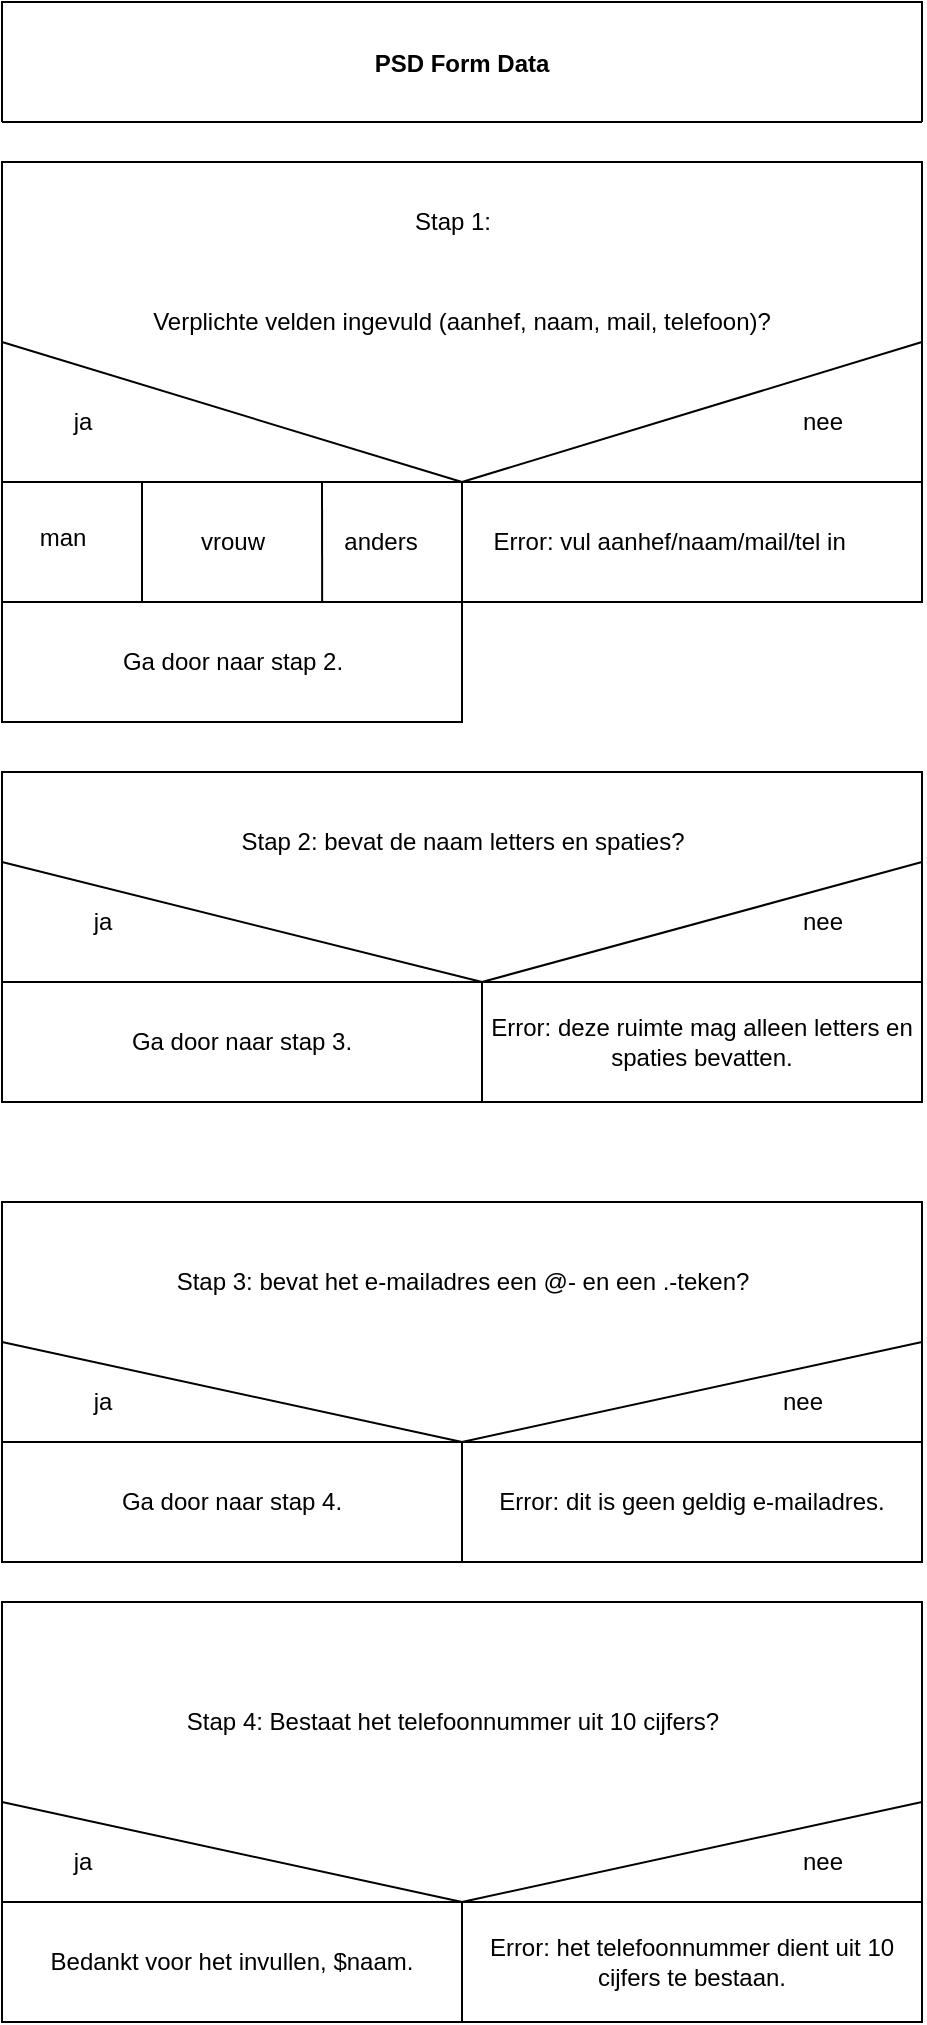 <mxfile>
    <diagram id="ROttpoXFVoA_k4PHo7Sx" name="Page-1">
        <mxGraphModel dx="909" dy="1090" grid="1" gridSize="10" guides="1" tooltips="1" connect="1" arrows="1" fold="1" page="1" pageScale="1" pageWidth="827" pageHeight="1169" math="0" shadow="0">
            <root>
                <mxCell id="0"/>
                <mxCell id="1" parent="0"/>
                <mxCell id="2" value="PSD Form Data" style="swimlane;startSize=60;" vertex="1" parent="1">
                    <mxGeometry x="200" y="30" width="460" height="60" as="geometry">
                        <mxRectangle x="300" y="40" width="50" height="40" as="alternateBounds"/>
                    </mxGeometry>
                </mxCell>
                <mxCell id="4" value="&lt;span&gt;Verplichte velden ingevuld (aanhef, naam, mail, telefoon)?&lt;/span&gt;" style="rounded=0;whiteSpace=wrap;html=1;align=center;" vertex="1" parent="1">
                    <mxGeometry x="200" y="110" width="460" height="160" as="geometry"/>
                </mxCell>
                <mxCell id="10" value="" style="endArrow=none;html=1;" edge="1" parent="1">
                    <mxGeometry width="50" height="50" relative="1" as="geometry">
                        <mxPoint x="430" y="270" as="sourcePoint"/>
                        <mxPoint x="660" y="200" as="targetPoint"/>
                    </mxGeometry>
                </mxCell>
                <mxCell id="11" value="" style="endArrow=none;html=1;" edge="1" parent="1" target="4">
                    <mxGeometry width="50" height="50" relative="1" as="geometry">
                        <mxPoint x="430" y="270" as="sourcePoint"/>
                        <mxPoint x="480" y="220" as="targetPoint"/>
                        <Array as="points">
                            <mxPoint x="200" y="200"/>
                        </Array>
                    </mxGeometry>
                </mxCell>
                <mxCell id="12" value="ja" style="text;html=1;align=center;verticalAlign=middle;resizable=0;points=[];autosize=1;strokeColor=none;fillColor=none;" vertex="1" parent="1">
                    <mxGeometry x="230" y="230" width="20" height="20" as="geometry"/>
                </mxCell>
                <mxCell id="13" value="nee&lt;br&gt;" style="text;html=1;align=center;verticalAlign=middle;resizable=0;points=[];autosize=1;strokeColor=none;fillColor=none;" vertex="1" parent="1">
                    <mxGeometry x="590" y="230" width="40" height="20" as="geometry"/>
                </mxCell>
                <mxCell id="14" value="" style="rounded=0;whiteSpace=wrap;html=1;" vertex="1" parent="1">
                    <mxGeometry x="200" y="270" width="460" height="60" as="geometry"/>
                </mxCell>
                <mxCell id="15" value="" style="endArrow=none;html=1;exitX=0.5;exitY=1;exitDx=0;exitDy=0;" edge="1" parent="1" source="14">
                    <mxGeometry width="50" height="50" relative="1" as="geometry">
                        <mxPoint x="380" y="320" as="sourcePoint"/>
                        <mxPoint x="430" y="270" as="targetPoint"/>
                    </mxGeometry>
                </mxCell>
                <mxCell id="16" value="Error: vul aanhef/naam/mail/tel in&amp;nbsp;" style="text;html=1;align=center;verticalAlign=middle;resizable=0;points=[];autosize=1;strokeColor=none;fillColor=none;" vertex="1" parent="1">
                    <mxGeometry x="440" y="290" width="190" height="20" as="geometry"/>
                </mxCell>
                <mxCell id="18" value="Stap 1:" style="text;html=1;align=center;verticalAlign=middle;resizable=0;points=[];autosize=1;strokeColor=none;fillColor=none;" vertex="1" parent="1">
                    <mxGeometry x="400" y="130" width="50" height="20" as="geometry"/>
                </mxCell>
                <mxCell id="21" value="" style="endArrow=none;html=1;" edge="1" parent="1" target="14">
                    <mxGeometry width="50" height="50" relative="1" as="geometry">
                        <mxPoint x="200" y="330" as="sourcePoint"/>
                        <mxPoint x="250" y="280" as="targetPoint"/>
                    </mxGeometry>
                </mxCell>
                <mxCell id="23" value="" style="endArrow=none;html=1;" edge="1" parent="1">
                    <mxGeometry width="50" height="50" relative="1" as="geometry">
                        <mxPoint x="270" y="330" as="sourcePoint"/>
                        <mxPoint x="270" y="270" as="targetPoint"/>
                    </mxGeometry>
                </mxCell>
                <mxCell id="24" value="" style="endArrow=none;html=1;" edge="1" parent="1" target="28">
                    <mxGeometry width="50" height="50" relative="1" as="geometry">
                        <mxPoint x="360" y="330" as="sourcePoint"/>
                        <mxPoint x="360" y="270" as="targetPoint"/>
                    </mxGeometry>
                </mxCell>
                <mxCell id="25" value="man&lt;br&gt;&lt;br&gt;" style="text;html=1;align=center;verticalAlign=middle;resizable=0;points=[];autosize=1;strokeColor=none;fillColor=none;" vertex="1" parent="1">
                    <mxGeometry x="210" y="290" width="40" height="30" as="geometry"/>
                </mxCell>
                <mxCell id="26" value="vrouw&lt;br&gt;" style="text;html=1;align=center;verticalAlign=middle;resizable=0;points=[];autosize=1;strokeColor=none;fillColor=none;" vertex="1" parent="1">
                    <mxGeometry x="290" y="290" width="50" height="20" as="geometry"/>
                </mxCell>
                <mxCell id="27" value="anders&lt;br&gt;" style="text;html=1;align=center;verticalAlign=middle;resizable=0;points=[];autosize=1;strokeColor=none;fillColor=none;" vertex="1" parent="1">
                    <mxGeometry x="363.5" y="290" width="50" height="20" as="geometry"/>
                </mxCell>
                <mxCell id="28" value="" style="rounded=0;whiteSpace=wrap;html=1;" vertex="1" parent="1">
                    <mxGeometry x="200" y="330" width="230" height="60" as="geometry"/>
                </mxCell>
                <mxCell id="29" value="Ga door naar stap 2." style="text;html=1;align=center;verticalAlign=middle;resizable=0;points=[];autosize=1;strokeColor=none;fillColor=none;" vertex="1" parent="1">
                    <mxGeometry x="250" y="350" width="130" height="20" as="geometry"/>
                </mxCell>
                <mxCell id="30" value="" style="rounded=0;whiteSpace=wrap;html=1;" vertex="1" parent="1">
                    <mxGeometry x="200" y="415" width="460" height="130" as="geometry"/>
                </mxCell>
                <mxCell id="31" value="Stap 2: bevat de naam letters en spaties?" style="text;html=1;align=center;verticalAlign=middle;resizable=0;points=[];autosize=1;strokeColor=none;fillColor=none;" vertex="1" parent="1">
                    <mxGeometry x="310" y="440" width="240" height="20" as="geometry"/>
                </mxCell>
                <mxCell id="35" value="" style="endArrow=none;html=1;" edge="1" parent="1">
                    <mxGeometry width="50" height="50" relative="1" as="geometry">
                        <mxPoint x="440" y="520" as="sourcePoint"/>
                        <mxPoint x="200" y="460" as="targetPoint"/>
                    </mxGeometry>
                </mxCell>
                <mxCell id="36" value="" style="endArrow=none;html=1;exitX=1;exitY=0;exitDx=0;exitDy=0;" edge="1" parent="1" source="41">
                    <mxGeometry width="50" height="50" relative="1" as="geometry">
                        <mxPoint x="610" y="510" as="sourcePoint"/>
                        <mxPoint x="660" y="460" as="targetPoint"/>
                    </mxGeometry>
                </mxCell>
                <mxCell id="37" value="&lt;br&gt;&lt;br&gt;" style="text;html=1;align=center;verticalAlign=middle;resizable=0;points=[];autosize=1;strokeColor=none;fillColor=none;" vertex="1" parent="1">
                    <mxGeometry x="590" y="515" width="20" height="30" as="geometry"/>
                </mxCell>
                <mxCell id="38" value="ja&lt;br&gt;" style="text;html=1;align=center;verticalAlign=middle;resizable=0;points=[];autosize=1;strokeColor=none;fillColor=none;" vertex="1" parent="1">
                    <mxGeometry x="240" y="480" width="20" height="20" as="geometry"/>
                </mxCell>
                <mxCell id="39" value="nee&lt;br&gt;" style="text;html=1;align=center;verticalAlign=middle;resizable=0;points=[];autosize=1;strokeColor=none;fillColor=none;" vertex="1" parent="1">
                    <mxGeometry x="590" y="480" width="40" height="20" as="geometry"/>
                </mxCell>
                <mxCell id="40" value="Error: deze ruimte mag alleen letters en spaties bevatten." style="rounded=0;whiteSpace=wrap;html=1;" vertex="1" parent="1">
                    <mxGeometry x="440" y="520" width="220" height="60" as="geometry"/>
                </mxCell>
                <mxCell id="41" value="Ga door naar stap 3." style="rounded=0;whiteSpace=wrap;html=1;" vertex="1" parent="1">
                    <mxGeometry x="200" y="520" width="240" height="60" as="geometry"/>
                </mxCell>
                <mxCell id="43" value="" style="endArrow=none;html=1;exitX=0.348;exitY=1;exitDx=0;exitDy=0;exitPerimeter=0;" edge="1" parent="1" source="14">
                    <mxGeometry width="50" height="50" relative="1" as="geometry">
                        <mxPoint x="310" y="320" as="sourcePoint"/>
                        <mxPoint x="360" y="270" as="targetPoint"/>
                    </mxGeometry>
                </mxCell>
                <mxCell id="49" value="" style="rounded=0;whiteSpace=wrap;html=1;" vertex="1" parent="1">
                    <mxGeometry x="200" y="630" width="460" height="120" as="geometry"/>
                </mxCell>
                <mxCell id="53" value="" style="endArrow=none;html=1;exitX=0.5;exitY=1;exitDx=0;exitDy=0;" edge="1" parent="1" source="49">
                    <mxGeometry width="50" height="50" relative="1" as="geometry">
                        <mxPoint x="610" y="750" as="sourcePoint"/>
                        <mxPoint x="660" y="700" as="targetPoint"/>
                    </mxGeometry>
                </mxCell>
                <mxCell id="54" value="" style="endArrow=none;html=1;entryX=0.5;entryY=1;entryDx=0;entryDy=0;" edge="1" parent="1" target="49">
                    <mxGeometry width="50" height="50" relative="1" as="geometry">
                        <mxPoint x="200" y="700" as="sourcePoint"/>
                        <mxPoint x="250" y="650" as="targetPoint"/>
                    </mxGeometry>
                </mxCell>
                <mxCell id="55" value="Stap 3: bevat het e-mailadres een @- en een .-teken?" style="text;html=1;align=center;verticalAlign=middle;resizable=0;points=[];autosize=1;strokeColor=none;fillColor=none;" vertex="1" parent="1">
                    <mxGeometry x="280" y="660" width="300" height="20" as="geometry"/>
                </mxCell>
                <mxCell id="56" value="ja" style="text;html=1;align=center;verticalAlign=middle;resizable=0;points=[];autosize=1;strokeColor=none;fillColor=none;" vertex="1" parent="1">
                    <mxGeometry x="240" y="720" width="20" height="20" as="geometry"/>
                </mxCell>
                <mxCell id="57" value="nee&lt;br&gt;" style="text;html=1;align=center;verticalAlign=middle;resizable=0;points=[];autosize=1;strokeColor=none;fillColor=none;" vertex="1" parent="1">
                    <mxGeometry x="580" y="720" width="40" height="20" as="geometry"/>
                </mxCell>
                <mxCell id="58" value="Error: dit is geen geldig e-mailadres." style="rounded=0;whiteSpace=wrap;html=1;" vertex="1" parent="1">
                    <mxGeometry x="430" y="750" width="230" height="60" as="geometry"/>
                </mxCell>
                <mxCell id="59" value="Ga door naar stap 4." style="rounded=0;whiteSpace=wrap;html=1;" vertex="1" parent="1">
                    <mxGeometry x="200" y="750" width="230" height="60" as="geometry"/>
                </mxCell>
                <mxCell id="60" value="" style="rounded=0;whiteSpace=wrap;html=1;" vertex="1" parent="1">
                    <mxGeometry x="200" y="830" width="460" height="150" as="geometry"/>
                </mxCell>
                <mxCell id="61" value="" style="endArrow=none;html=1;exitX=0.5;exitY=1;exitDx=0;exitDy=0;" edge="1" source="60" parent="1">
                    <mxGeometry width="50" height="50" relative="1" as="geometry">
                        <mxPoint x="610" y="980" as="sourcePoint"/>
                        <mxPoint x="660" y="930" as="targetPoint"/>
                    </mxGeometry>
                </mxCell>
                <mxCell id="62" value="" style="endArrow=none;html=1;entryX=0.5;entryY=1;entryDx=0;entryDy=0;" edge="1" target="60" parent="1">
                    <mxGeometry width="50" height="50" relative="1" as="geometry">
                        <mxPoint x="200" y="930" as="sourcePoint"/>
                        <mxPoint x="250" y="880" as="targetPoint"/>
                    </mxGeometry>
                </mxCell>
                <mxCell id="63" value="Stap 4: Bestaat het telefoonnummer uit 10 cijfers?" style="text;html=1;align=center;verticalAlign=middle;resizable=0;points=[];autosize=1;strokeColor=none;fillColor=none;" vertex="1" parent="1">
                    <mxGeometry x="285" y="880" width="280" height="20" as="geometry"/>
                </mxCell>
                <mxCell id="64" value="ja" style="text;html=1;align=center;verticalAlign=middle;resizable=0;points=[];autosize=1;strokeColor=none;fillColor=none;" vertex="1" parent="1">
                    <mxGeometry x="230" y="950" width="20" height="20" as="geometry"/>
                </mxCell>
                <mxCell id="65" value="nee&lt;br&gt;" style="text;html=1;align=center;verticalAlign=middle;resizable=0;points=[];autosize=1;strokeColor=none;fillColor=none;" vertex="1" parent="1">
                    <mxGeometry x="590" y="950" width="40" height="20" as="geometry"/>
                </mxCell>
                <mxCell id="66" value="Error: het telefoonnummer dient uit 10 cijfers te bestaan." style="rounded=0;whiteSpace=wrap;html=1;" vertex="1" parent="1">
                    <mxGeometry x="430" y="980" width="230" height="60" as="geometry"/>
                </mxCell>
                <mxCell id="67" value="Bedankt voor het invullen, $naam." style="rounded=0;whiteSpace=wrap;html=1;" vertex="1" parent="1">
                    <mxGeometry x="200" y="980" width="230" height="60" as="geometry"/>
                </mxCell>
            </root>
        </mxGraphModel>
    </diagram>
</mxfile>